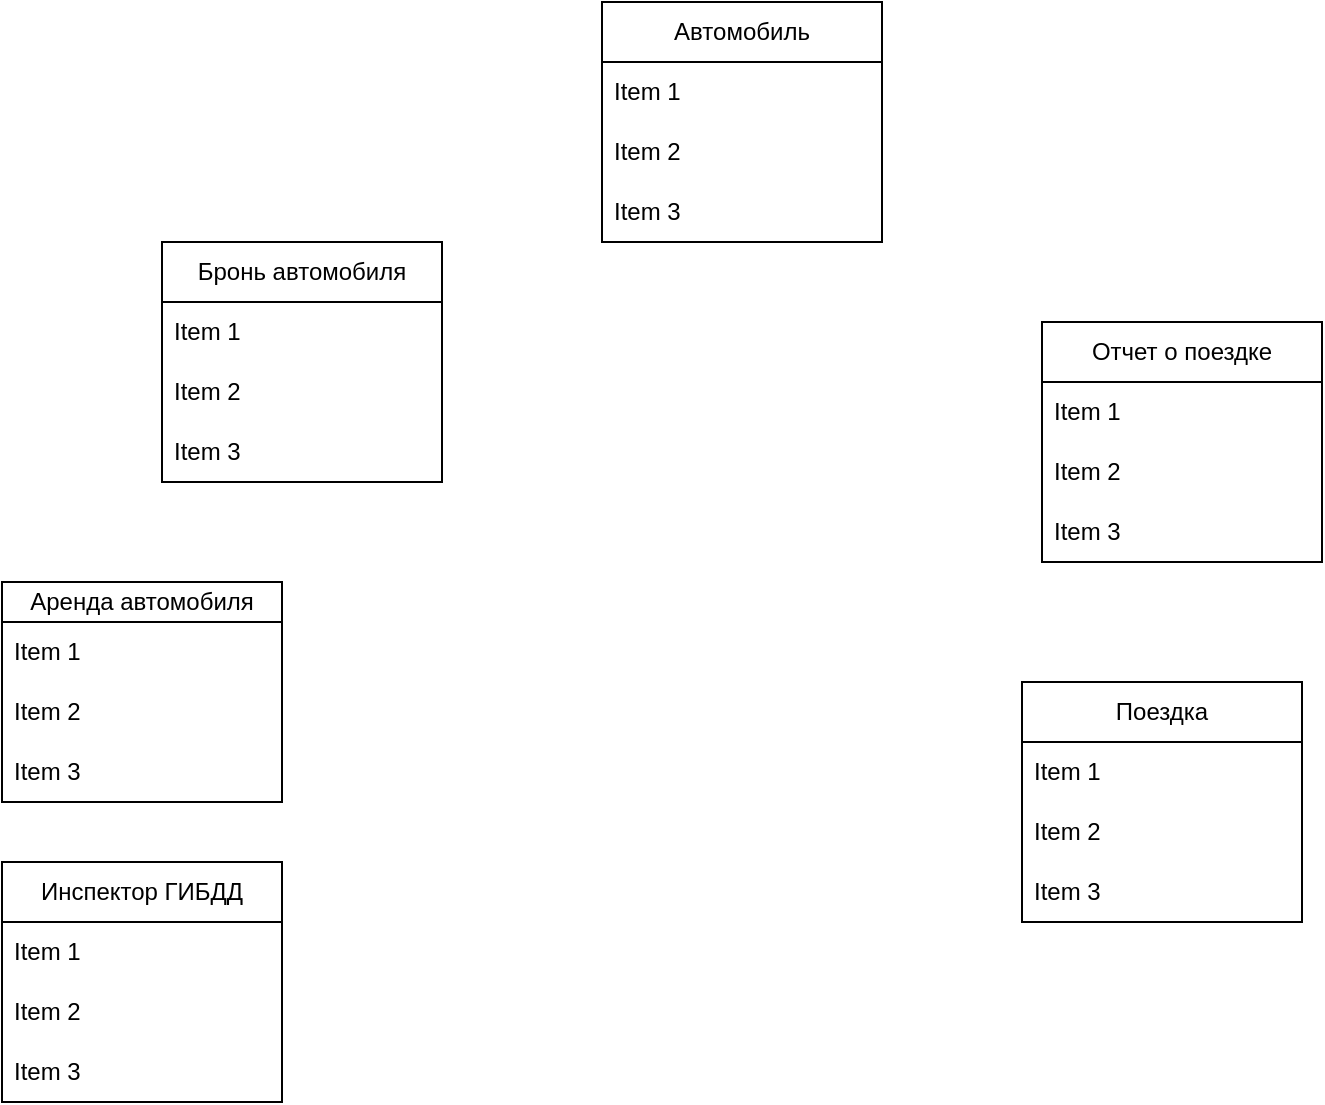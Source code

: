 <mxfile version="26.0.16">
  <diagram name="Страница — 1" id="1L84ZGUf0jOFw9ozmaZr">
    <mxGraphModel dx="1050" dy="566" grid="1" gridSize="10" guides="1" tooltips="1" connect="1" arrows="1" fold="1" page="1" pageScale="1" pageWidth="827" pageHeight="1169" math="0" shadow="0">
      <root>
        <mxCell id="0" />
        <mxCell id="1" parent="0" />
        <mxCell id="IZ_GYIKKoBEYyTf8AKuZ-2" value="Автомобиль" style="swimlane;fontStyle=0;childLayout=stackLayout;horizontal=1;startSize=30;horizontalStack=0;resizeParent=1;resizeParentMax=0;resizeLast=0;collapsible=1;marginBottom=0;whiteSpace=wrap;html=1;" vertex="1" parent="1">
          <mxGeometry x="450" y="50" width="140" height="120" as="geometry" />
        </mxCell>
        <mxCell id="IZ_GYIKKoBEYyTf8AKuZ-3" value="Item 1" style="text;strokeColor=none;fillColor=none;align=left;verticalAlign=middle;spacingLeft=4;spacingRight=4;overflow=hidden;points=[[0,0.5],[1,0.5]];portConstraint=eastwest;rotatable=0;whiteSpace=wrap;html=1;" vertex="1" parent="IZ_GYIKKoBEYyTf8AKuZ-2">
          <mxGeometry y="30" width="140" height="30" as="geometry" />
        </mxCell>
        <mxCell id="IZ_GYIKKoBEYyTf8AKuZ-4" value="Item 2" style="text;strokeColor=none;fillColor=none;align=left;verticalAlign=middle;spacingLeft=4;spacingRight=4;overflow=hidden;points=[[0,0.5],[1,0.5]];portConstraint=eastwest;rotatable=0;whiteSpace=wrap;html=1;" vertex="1" parent="IZ_GYIKKoBEYyTf8AKuZ-2">
          <mxGeometry y="60" width="140" height="30" as="geometry" />
        </mxCell>
        <mxCell id="IZ_GYIKKoBEYyTf8AKuZ-5" value="Item 3" style="text;strokeColor=none;fillColor=none;align=left;verticalAlign=middle;spacingLeft=4;spacingRight=4;overflow=hidden;points=[[0,0.5],[1,0.5]];portConstraint=eastwest;rotatable=0;whiteSpace=wrap;html=1;" vertex="1" parent="IZ_GYIKKoBEYyTf8AKuZ-2">
          <mxGeometry y="90" width="140" height="30" as="geometry" />
        </mxCell>
        <mxCell id="IZ_GYIKKoBEYyTf8AKuZ-6" value="Отчет о поездке" style="swimlane;fontStyle=0;childLayout=stackLayout;horizontal=1;startSize=30;horizontalStack=0;resizeParent=1;resizeParentMax=0;resizeLast=0;collapsible=1;marginBottom=0;whiteSpace=wrap;html=1;" vertex="1" parent="1">
          <mxGeometry x="670" y="210" width="140" height="120" as="geometry" />
        </mxCell>
        <mxCell id="IZ_GYIKKoBEYyTf8AKuZ-7" value="Item 1" style="text;strokeColor=none;fillColor=none;align=left;verticalAlign=middle;spacingLeft=4;spacingRight=4;overflow=hidden;points=[[0,0.5],[1,0.5]];portConstraint=eastwest;rotatable=0;whiteSpace=wrap;html=1;" vertex="1" parent="IZ_GYIKKoBEYyTf8AKuZ-6">
          <mxGeometry y="30" width="140" height="30" as="geometry" />
        </mxCell>
        <mxCell id="IZ_GYIKKoBEYyTf8AKuZ-8" value="Item 2" style="text;strokeColor=none;fillColor=none;align=left;verticalAlign=middle;spacingLeft=4;spacingRight=4;overflow=hidden;points=[[0,0.5],[1,0.5]];portConstraint=eastwest;rotatable=0;whiteSpace=wrap;html=1;" vertex="1" parent="IZ_GYIKKoBEYyTf8AKuZ-6">
          <mxGeometry y="60" width="140" height="30" as="geometry" />
        </mxCell>
        <mxCell id="IZ_GYIKKoBEYyTf8AKuZ-9" value="Item 3" style="text;strokeColor=none;fillColor=none;align=left;verticalAlign=middle;spacingLeft=4;spacingRight=4;overflow=hidden;points=[[0,0.5],[1,0.5]];portConstraint=eastwest;rotatable=0;whiteSpace=wrap;html=1;" vertex="1" parent="IZ_GYIKKoBEYyTf8AKuZ-6">
          <mxGeometry y="90" width="140" height="30" as="geometry" />
        </mxCell>
        <mxCell id="IZ_GYIKKoBEYyTf8AKuZ-10" value="Поездка" style="swimlane;fontStyle=0;childLayout=stackLayout;horizontal=1;startSize=30;horizontalStack=0;resizeParent=1;resizeParentMax=0;resizeLast=0;collapsible=1;marginBottom=0;whiteSpace=wrap;html=1;" vertex="1" parent="1">
          <mxGeometry x="660" y="390" width="140" height="120" as="geometry" />
        </mxCell>
        <mxCell id="IZ_GYIKKoBEYyTf8AKuZ-11" value="Item 1" style="text;strokeColor=none;fillColor=none;align=left;verticalAlign=middle;spacingLeft=4;spacingRight=4;overflow=hidden;points=[[0,0.5],[1,0.5]];portConstraint=eastwest;rotatable=0;whiteSpace=wrap;html=1;" vertex="1" parent="IZ_GYIKKoBEYyTf8AKuZ-10">
          <mxGeometry y="30" width="140" height="30" as="geometry" />
        </mxCell>
        <mxCell id="IZ_GYIKKoBEYyTf8AKuZ-12" value="Item 2" style="text;strokeColor=none;fillColor=none;align=left;verticalAlign=middle;spacingLeft=4;spacingRight=4;overflow=hidden;points=[[0,0.5],[1,0.5]];portConstraint=eastwest;rotatable=0;whiteSpace=wrap;html=1;" vertex="1" parent="IZ_GYIKKoBEYyTf8AKuZ-10">
          <mxGeometry y="60" width="140" height="30" as="geometry" />
        </mxCell>
        <mxCell id="IZ_GYIKKoBEYyTf8AKuZ-13" value="Item 3" style="text;strokeColor=none;fillColor=none;align=left;verticalAlign=middle;spacingLeft=4;spacingRight=4;overflow=hidden;points=[[0,0.5],[1,0.5]];portConstraint=eastwest;rotatable=0;whiteSpace=wrap;html=1;" vertex="1" parent="IZ_GYIKKoBEYyTf8AKuZ-10">
          <mxGeometry y="90" width="140" height="30" as="geometry" />
        </mxCell>
        <mxCell id="IZ_GYIKKoBEYyTf8AKuZ-14" value="Бронь автомобиля" style="swimlane;fontStyle=0;childLayout=stackLayout;horizontal=1;startSize=30;horizontalStack=0;resizeParent=1;resizeParentMax=0;resizeLast=0;collapsible=1;marginBottom=0;whiteSpace=wrap;html=1;" vertex="1" parent="1">
          <mxGeometry x="230" y="170" width="140" height="120" as="geometry" />
        </mxCell>
        <mxCell id="IZ_GYIKKoBEYyTf8AKuZ-15" value="Item 1" style="text;strokeColor=none;fillColor=none;align=left;verticalAlign=middle;spacingLeft=4;spacingRight=4;overflow=hidden;points=[[0,0.5],[1,0.5]];portConstraint=eastwest;rotatable=0;whiteSpace=wrap;html=1;" vertex="1" parent="IZ_GYIKKoBEYyTf8AKuZ-14">
          <mxGeometry y="30" width="140" height="30" as="geometry" />
        </mxCell>
        <mxCell id="IZ_GYIKKoBEYyTf8AKuZ-16" value="Item 2" style="text;strokeColor=none;fillColor=none;align=left;verticalAlign=middle;spacingLeft=4;spacingRight=4;overflow=hidden;points=[[0,0.5],[1,0.5]];portConstraint=eastwest;rotatable=0;whiteSpace=wrap;html=1;" vertex="1" parent="IZ_GYIKKoBEYyTf8AKuZ-14">
          <mxGeometry y="60" width="140" height="30" as="geometry" />
        </mxCell>
        <mxCell id="IZ_GYIKKoBEYyTf8AKuZ-17" value="Item 3" style="text;strokeColor=none;fillColor=none;align=left;verticalAlign=middle;spacingLeft=4;spacingRight=4;overflow=hidden;points=[[0,0.5],[1,0.5]];portConstraint=eastwest;rotatable=0;whiteSpace=wrap;html=1;" vertex="1" parent="IZ_GYIKKoBEYyTf8AKuZ-14">
          <mxGeometry y="90" width="140" height="30" as="geometry" />
        </mxCell>
        <mxCell id="IZ_GYIKKoBEYyTf8AKuZ-18" value="Аренда автомобиля" style="swimlane;fontStyle=0;childLayout=stackLayout;horizontal=1;startSize=20;horizontalStack=0;resizeParent=1;resizeParentMax=0;resizeLast=0;collapsible=1;marginBottom=0;whiteSpace=wrap;html=1;" vertex="1" parent="1">
          <mxGeometry x="150" y="340" width="140" height="110" as="geometry" />
        </mxCell>
        <mxCell id="IZ_GYIKKoBEYyTf8AKuZ-19" value="Item 1" style="text;strokeColor=none;fillColor=none;align=left;verticalAlign=middle;spacingLeft=4;spacingRight=4;overflow=hidden;points=[[0,0.5],[1,0.5]];portConstraint=eastwest;rotatable=0;whiteSpace=wrap;html=1;" vertex="1" parent="IZ_GYIKKoBEYyTf8AKuZ-18">
          <mxGeometry y="20" width="140" height="30" as="geometry" />
        </mxCell>
        <mxCell id="IZ_GYIKKoBEYyTf8AKuZ-20" value="Item 2" style="text;strokeColor=none;fillColor=none;align=left;verticalAlign=middle;spacingLeft=4;spacingRight=4;overflow=hidden;points=[[0,0.5],[1,0.5]];portConstraint=eastwest;rotatable=0;whiteSpace=wrap;html=1;" vertex="1" parent="IZ_GYIKKoBEYyTf8AKuZ-18">
          <mxGeometry y="50" width="140" height="30" as="geometry" />
        </mxCell>
        <mxCell id="IZ_GYIKKoBEYyTf8AKuZ-21" value="Item 3" style="text;strokeColor=none;fillColor=none;align=left;verticalAlign=middle;spacingLeft=4;spacingRight=4;overflow=hidden;points=[[0,0.5],[1,0.5]];portConstraint=eastwest;rotatable=0;whiteSpace=wrap;html=1;" vertex="1" parent="IZ_GYIKKoBEYyTf8AKuZ-18">
          <mxGeometry y="80" width="140" height="30" as="geometry" />
        </mxCell>
        <mxCell id="IZ_GYIKKoBEYyTf8AKuZ-22" value="Инспектор ГИБДД" style="swimlane;fontStyle=0;childLayout=stackLayout;horizontal=1;startSize=30;horizontalStack=0;resizeParent=1;resizeParentMax=0;resizeLast=0;collapsible=1;marginBottom=0;whiteSpace=wrap;html=1;" vertex="1" parent="1">
          <mxGeometry x="150" y="480" width="140" height="120" as="geometry" />
        </mxCell>
        <mxCell id="IZ_GYIKKoBEYyTf8AKuZ-23" value="Item 1" style="text;strokeColor=none;fillColor=none;align=left;verticalAlign=middle;spacingLeft=4;spacingRight=4;overflow=hidden;points=[[0,0.5],[1,0.5]];portConstraint=eastwest;rotatable=0;whiteSpace=wrap;html=1;" vertex="1" parent="IZ_GYIKKoBEYyTf8AKuZ-22">
          <mxGeometry y="30" width="140" height="30" as="geometry" />
        </mxCell>
        <mxCell id="IZ_GYIKKoBEYyTf8AKuZ-24" value="Item 2" style="text;strokeColor=none;fillColor=none;align=left;verticalAlign=middle;spacingLeft=4;spacingRight=4;overflow=hidden;points=[[0,0.5],[1,0.5]];portConstraint=eastwest;rotatable=0;whiteSpace=wrap;html=1;" vertex="1" parent="IZ_GYIKKoBEYyTf8AKuZ-22">
          <mxGeometry y="60" width="140" height="30" as="geometry" />
        </mxCell>
        <mxCell id="IZ_GYIKKoBEYyTf8AKuZ-25" value="Item 3" style="text;strokeColor=none;fillColor=none;align=left;verticalAlign=middle;spacingLeft=4;spacingRight=4;overflow=hidden;points=[[0,0.5],[1,0.5]];portConstraint=eastwest;rotatable=0;whiteSpace=wrap;html=1;" vertex="1" parent="IZ_GYIKKoBEYyTf8AKuZ-22">
          <mxGeometry y="90" width="140" height="30" as="geometry" />
        </mxCell>
      </root>
    </mxGraphModel>
  </diagram>
</mxfile>
